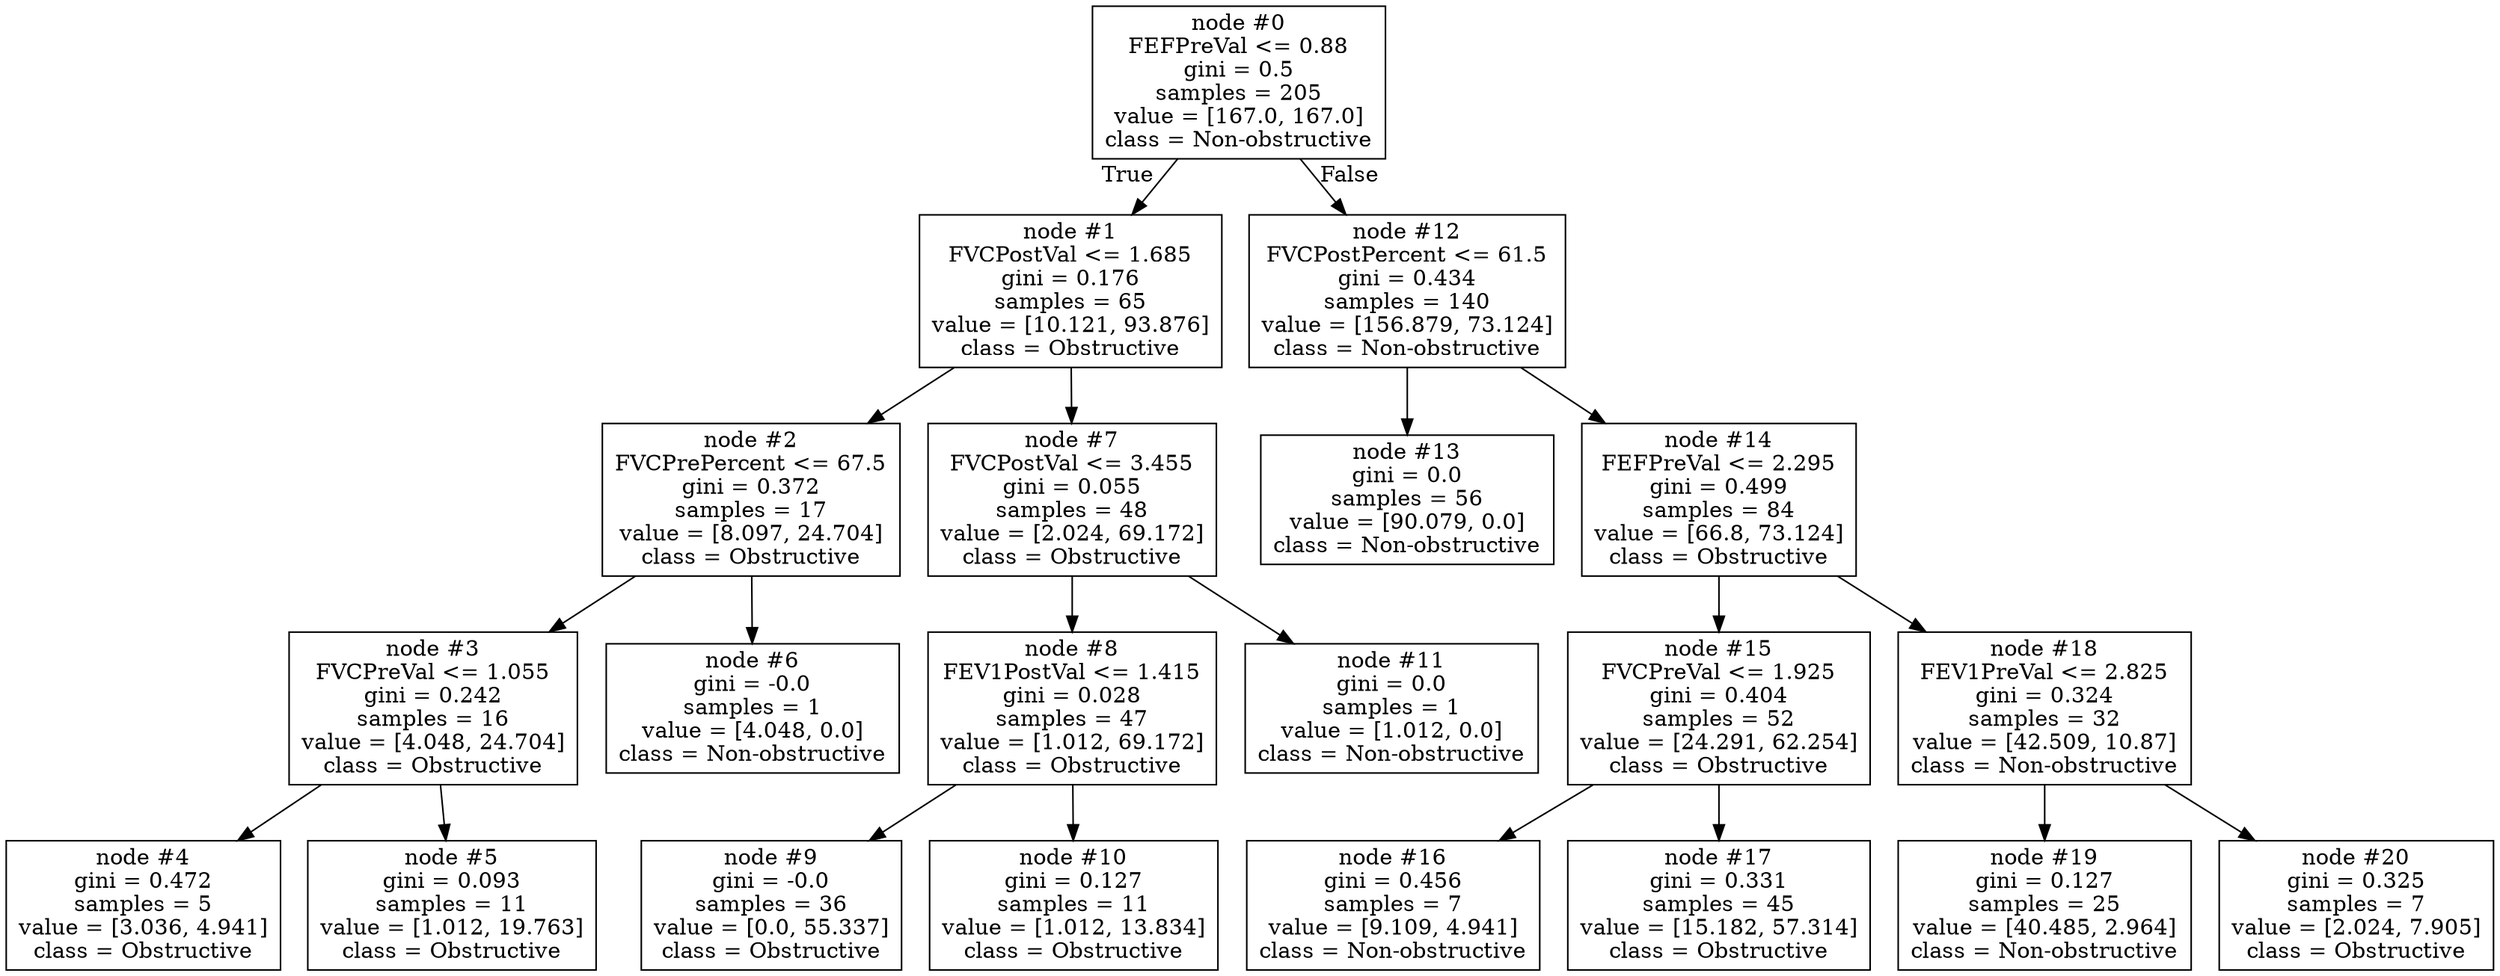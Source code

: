 digraph Tree {
node [shape=box] ;
0 [label="node #0\nFEFPreVal <= 0.88\ngini = 0.5\nsamples = 205\nvalue = [167.0, 167.0]\nclass = Non-obstructive"] ;
1 [label="node #1\nFVCPostVal <= 1.685\ngini = 0.176\nsamples = 65\nvalue = [10.121, 93.876]\nclass = Obstructive"] ;
0 -> 1 [labeldistance=2.5, labelangle=45, headlabel="True"] ;
2 [label="node #2\nFVCPrePercent <= 67.5\ngini = 0.372\nsamples = 17\nvalue = [8.097, 24.704]\nclass = Obstructive"] ;
1 -> 2 ;
3 [label="node #3\nFVCPreVal <= 1.055\ngini = 0.242\nsamples = 16\nvalue = [4.048, 24.704]\nclass = Obstructive"] ;
2 -> 3 ;
4 [label="node #4\ngini = 0.472\nsamples = 5\nvalue = [3.036, 4.941]\nclass = Obstructive"] ;
3 -> 4 ;
5 [label="node #5\ngini = 0.093\nsamples = 11\nvalue = [1.012, 19.763]\nclass = Obstructive"] ;
3 -> 5 ;
6 [label="node #6\ngini = -0.0\nsamples = 1\nvalue = [4.048, 0.0]\nclass = Non-obstructive"] ;
2 -> 6 ;
7 [label="node #7\nFVCPostVal <= 3.455\ngini = 0.055\nsamples = 48\nvalue = [2.024, 69.172]\nclass = Obstructive"] ;
1 -> 7 ;
8 [label="node #8\nFEV1PostVal <= 1.415\ngini = 0.028\nsamples = 47\nvalue = [1.012, 69.172]\nclass = Obstructive"] ;
7 -> 8 ;
9 [label="node #9\ngini = -0.0\nsamples = 36\nvalue = [0.0, 55.337]\nclass = Obstructive"] ;
8 -> 9 ;
10 [label="node #10\ngini = 0.127\nsamples = 11\nvalue = [1.012, 13.834]\nclass = Obstructive"] ;
8 -> 10 ;
11 [label="node #11\ngini = 0.0\nsamples = 1\nvalue = [1.012, 0.0]\nclass = Non-obstructive"] ;
7 -> 11 ;
12 [label="node #12\nFVCPostPercent <= 61.5\ngini = 0.434\nsamples = 140\nvalue = [156.879, 73.124]\nclass = Non-obstructive"] ;
0 -> 12 [labeldistance=2.5, labelangle=-45, headlabel="False"] ;
13 [label="node #13\ngini = 0.0\nsamples = 56\nvalue = [90.079, 0.0]\nclass = Non-obstructive"] ;
12 -> 13 ;
14 [label="node #14\nFEFPreVal <= 2.295\ngini = 0.499\nsamples = 84\nvalue = [66.8, 73.124]\nclass = Obstructive"] ;
12 -> 14 ;
15 [label="node #15\nFVCPreVal <= 1.925\ngini = 0.404\nsamples = 52\nvalue = [24.291, 62.254]\nclass = Obstructive"] ;
14 -> 15 ;
16 [label="node #16\ngini = 0.456\nsamples = 7\nvalue = [9.109, 4.941]\nclass = Non-obstructive"] ;
15 -> 16 ;
17 [label="node #17\ngini = 0.331\nsamples = 45\nvalue = [15.182, 57.314]\nclass = Obstructive"] ;
15 -> 17 ;
18 [label="node #18\nFEV1PreVal <= 2.825\ngini = 0.324\nsamples = 32\nvalue = [42.509, 10.87]\nclass = Non-obstructive"] ;
14 -> 18 ;
19 [label="node #19\ngini = 0.127\nsamples = 25\nvalue = [40.485, 2.964]\nclass = Non-obstructive"] ;
18 -> 19 ;
20 [label="node #20\ngini = 0.325\nsamples = 7\nvalue = [2.024, 7.905]\nclass = Obstructive"] ;
18 -> 20 ;
}